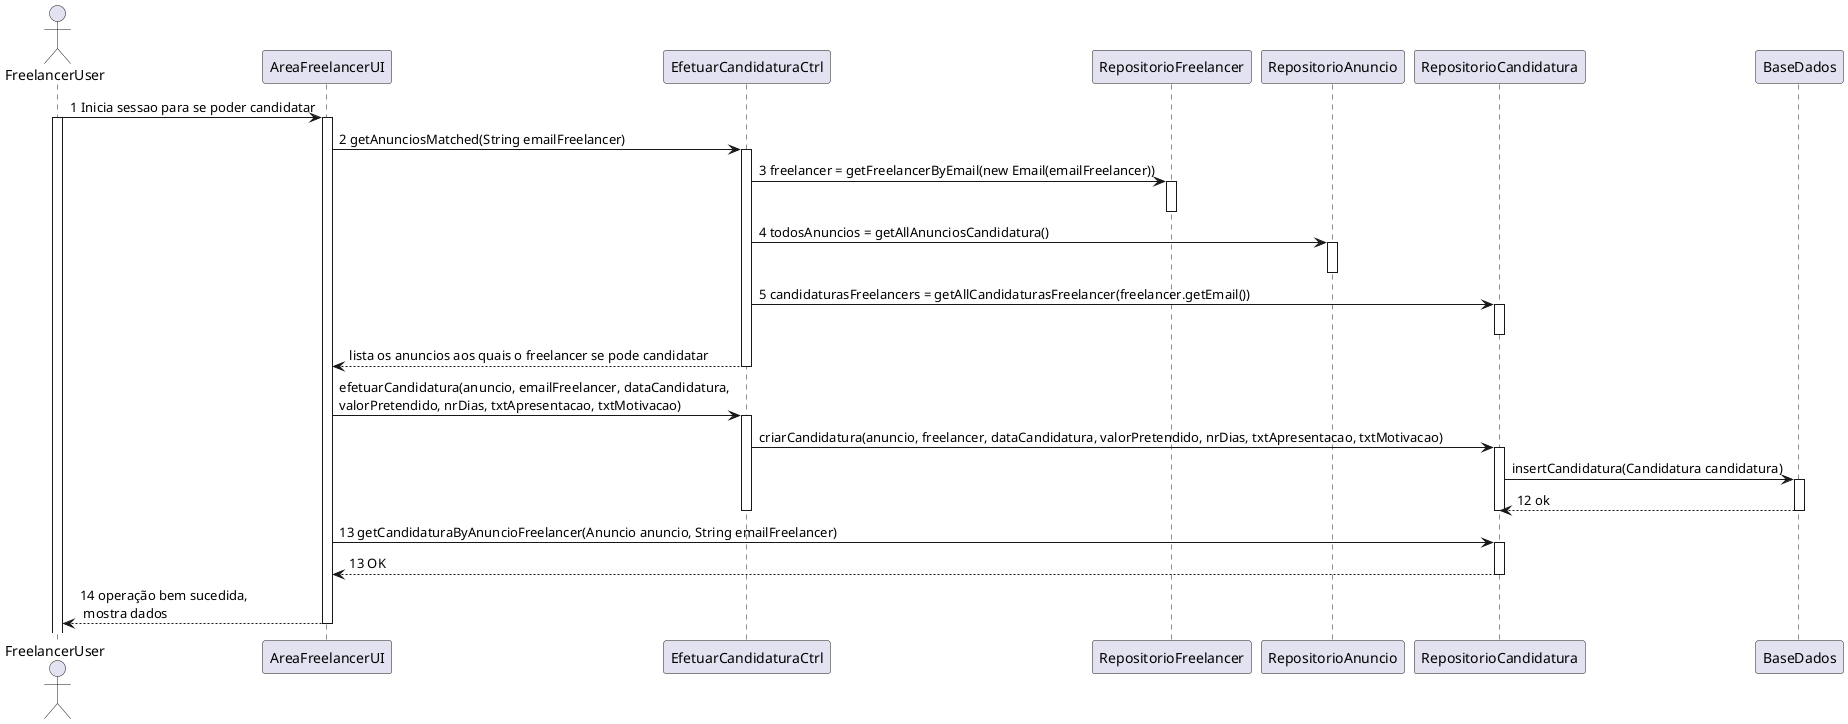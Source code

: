 @startuml 
actor FreelancerUser as FreelancerUser
FreelancerUser -> "AreaFreelancerUI" : 1 Inicia sessao para se poder candidatar
activate FreelancerUser
activate AreaFreelancerUI
AreaFreelancerUI -> EfetuarCandidaturaCtrl : 2 getAnunciosMatched(String emailFreelancer)
activate EfetuarCandidaturaCtrl
EfetuarCandidaturaCtrl -> RepositorioFreelancer : 3 freelancer = getFreelancerByEmail(new Email(emailFreelancer))
activate RepositorioFreelancer
deactivate RepositorioFreelancer

EfetuarCandidaturaCtrl -> RepositorioAnuncio : 4 todosAnuncios = getAllAnunciosCandidatura()
activate RepositorioAnuncio
deactivate RepositorioAnuncio

EfetuarCandidaturaCtrl -> RepositorioCandidatura : 5 candidaturasFreelancers = getAllCandidaturasFreelancer(freelancer.getEmail())
activate RepositorioCandidatura
deactivate RepositorioCandidatura

EfetuarCandidaturaCtrl --> AreaFreelancerUI : lista os anuncios aos quais o freelancer se pode candidatar
deactivate EfetuarCandidaturaCtrl

AreaFreelancerUI -> EfetuarCandidaturaCtrl : efetuarCandidatura(anuncio, emailFreelancer, dataCandidatura,\nvalorPretendido, nrDias, txtApresentacao, txtMotivacao)
activate EfetuarCandidaturaCtrl

EfetuarCandidaturaCtrl -> RepositorioCandidatura : criarCandidatura(anuncio, freelancer, dataCandidatura, valorPretendido, nrDias, txtApresentacao, txtMotivacao)
activate RepositorioCandidatura

RepositorioCandidatura -> BaseDados : insertCandidatura(Candidatura candidatura)
activate BaseDados
RepositorioCandidatura <-- BaseDados : 12 ok
deactivate RepositorioCandidatura
deactivate BaseDados

deactivate EfetuarCandidaturaCtrl
AreaFreelancerUI -> RepositorioCandidatura : 13 getCandidaturaByAnuncioFreelancer(Anuncio anuncio, String emailFreelancer)
activate RepositorioCandidatura
RepositorioCandidatura --> AreaFreelancerUI : 13 OK
deactivate RepositorioCandidatura
AreaFreelancerUI --> FreelancerUser : 14 operação bem sucedida, \n mostra dados
deactivate AreaFreelancerUI
@enduml